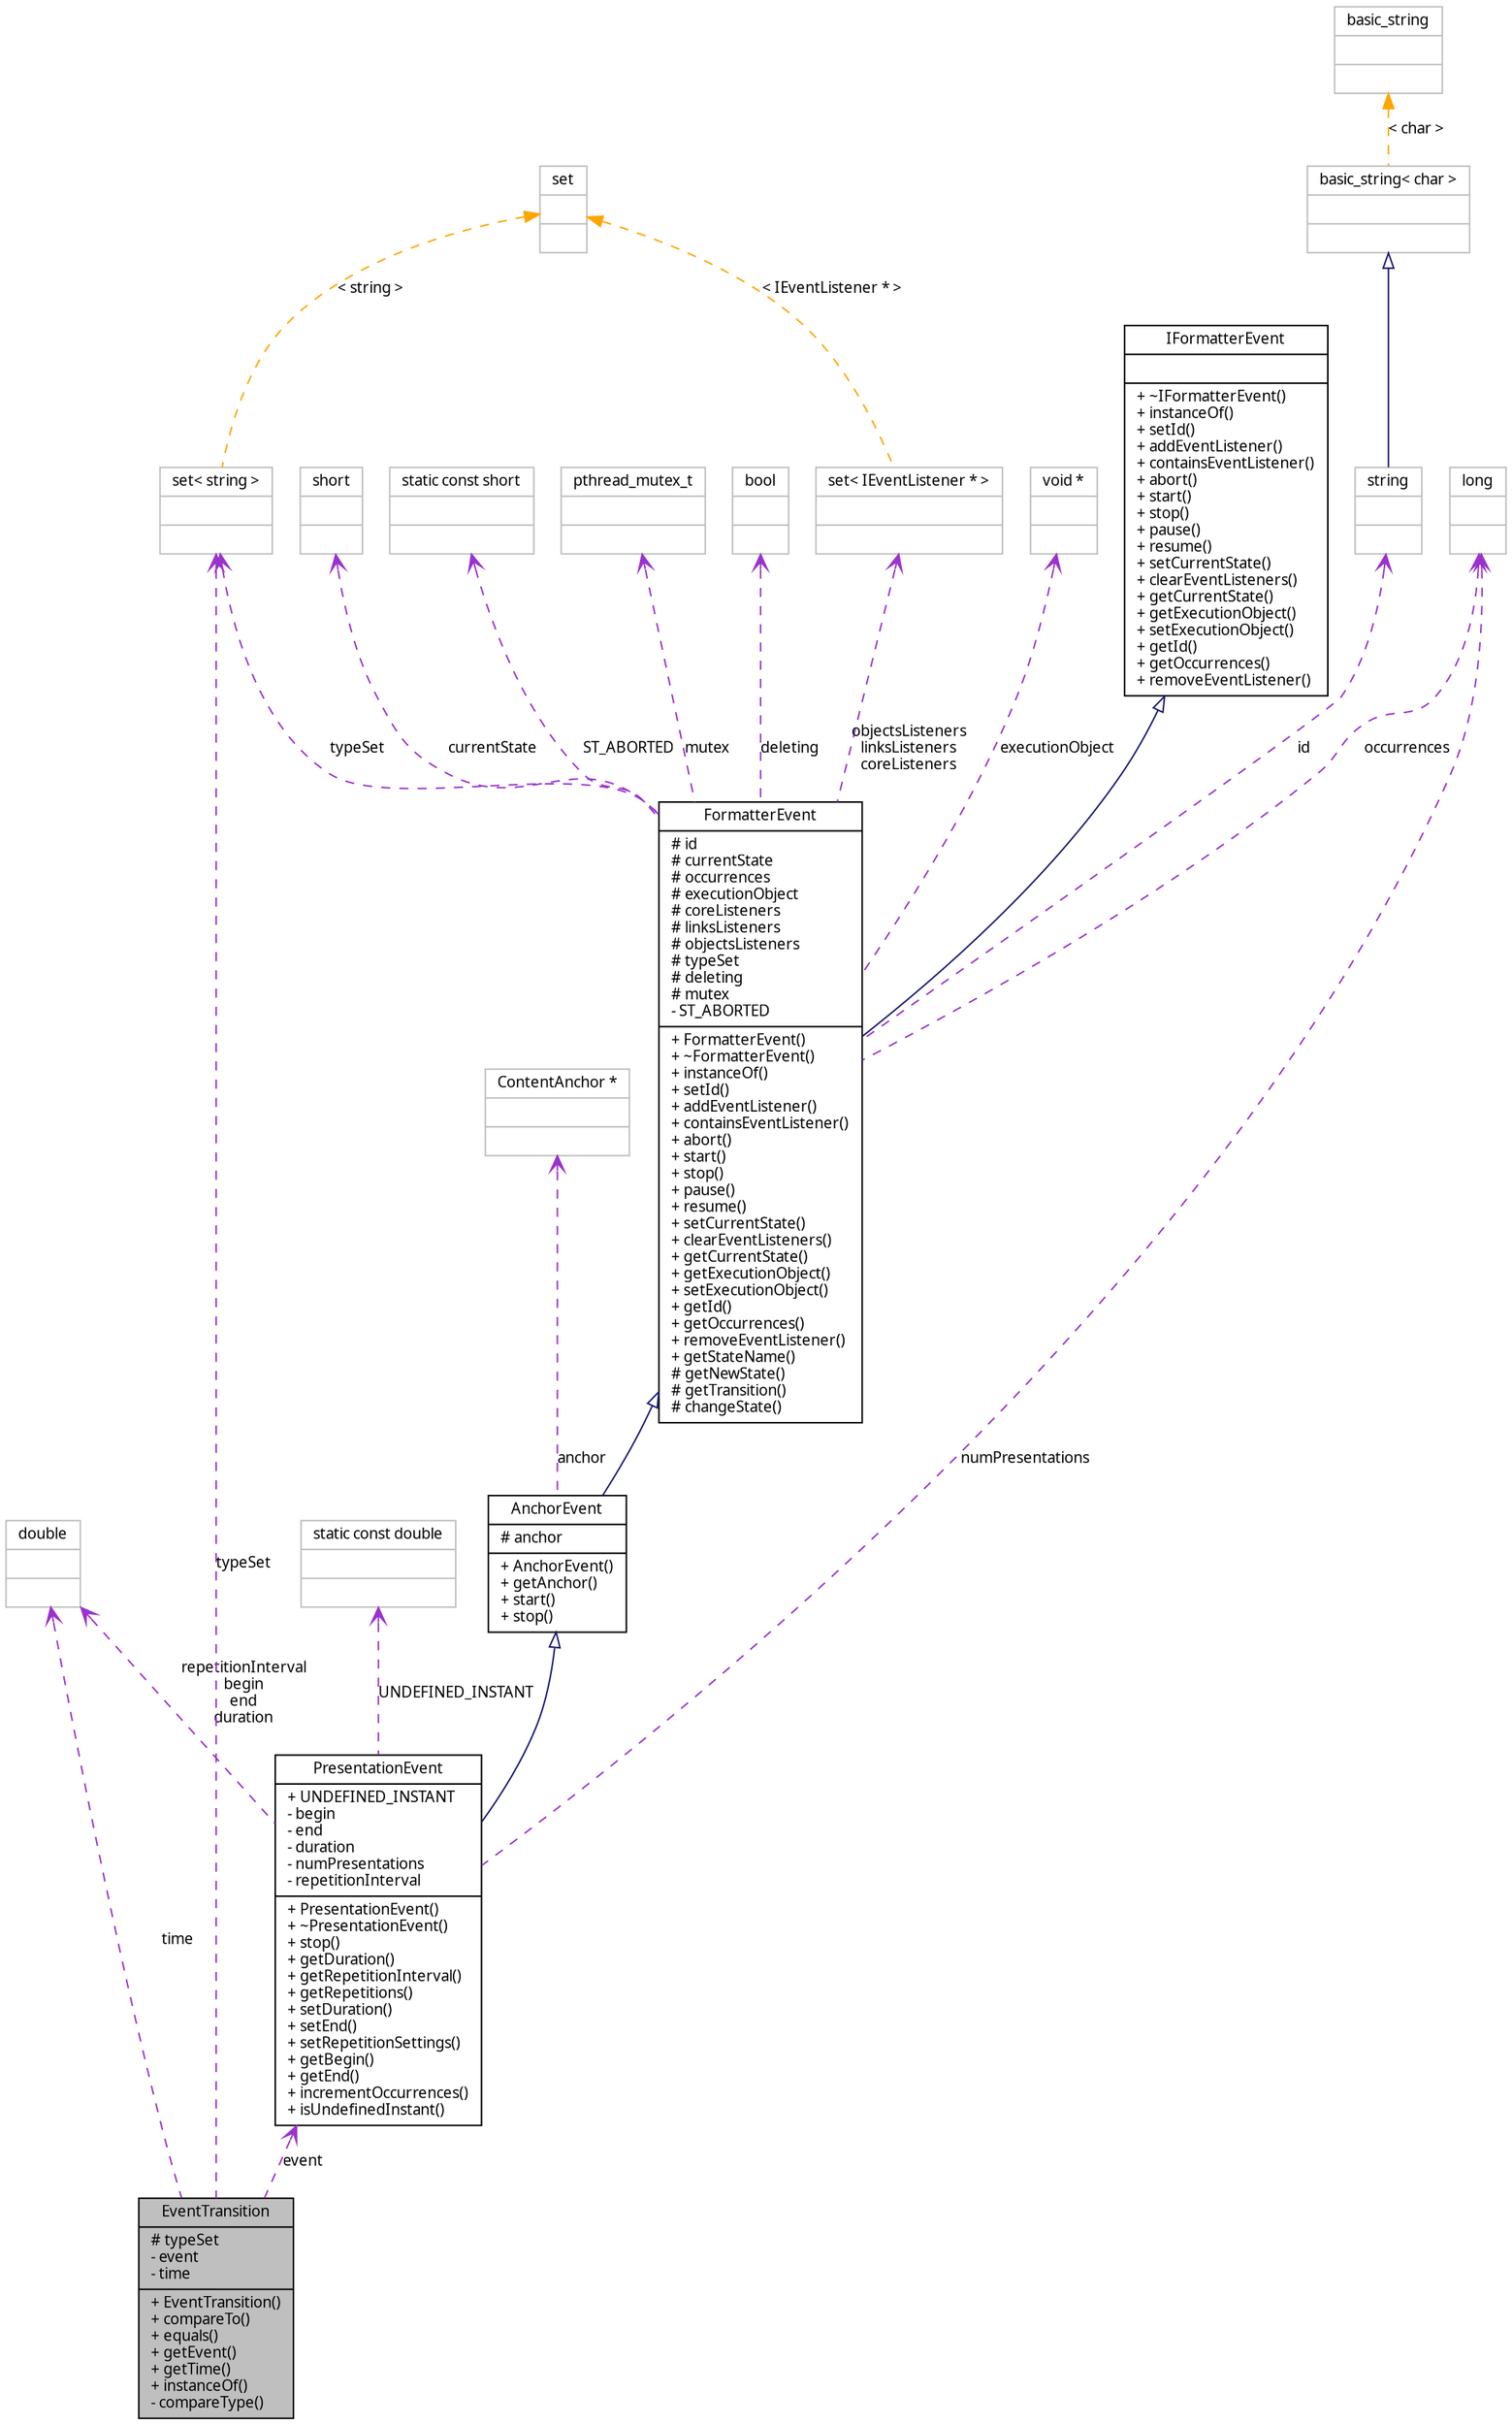 digraph G
{
  edge [fontname="FreeSans.ttf",fontsize=10,labelfontname="FreeSans.ttf",labelfontsize=10];
  node [fontname="FreeSans.ttf",fontsize=10,shape=record];
  Node1 [label="{EventTransition\n|# typeSet\l- event\l- time\l|+ EventTransition()\l+ compareTo()\l+ equals()\l+ getEvent()\l+ getTime()\l+ instanceOf()\l- compareType()\l}",height=0.2,width=0.4,color="black", fillcolor="grey75", style="filled" fontcolor="black"];
  Node2 -> Node1 [dir=back,color="darkorchid3",fontsize=10,style="dashed",label="time",arrowtail="open",fontname="FreeSans.ttf"];
  Node2 [label="{double\n||}",height=0.2,width=0.4,color="grey75", fillcolor="white", style="filled"];
  Node3 -> Node1 [dir=back,color="darkorchid3",fontsize=10,style="dashed",label="typeSet",arrowtail="open",fontname="FreeSans.ttf"];
  Node3 [label="{set\< string \>\n||}",height=0.2,width=0.4,color="grey75", fillcolor="white", style="filled"];
  Node4 -> Node3 [dir=back,color="orange",fontsize=10,style="dashed",label="\< string \>",fontname="FreeSans.ttf"];
  Node4 [label="{set\n||}",height=0.2,width=0.4,color="grey75", fillcolor="white", style="filled",tooltip="STL class."];
  Node5 -> Node1 [dir=back,color="darkorchid3",fontsize=10,style="dashed",label="event",arrowtail="open",fontname="FreeSans.ttf"];
  Node5 [label="{PresentationEvent\n|+ UNDEFINED_INSTANT\l- begin\l- end\l- duration\l- numPresentations\l- repetitionInterval\l|+ PresentationEvent()\l+ ~PresentationEvent()\l+ stop()\l+ getDuration()\l+ getRepetitionInterval()\l+ getRepetitions()\l+ setDuration()\l+ setEnd()\l+ setRepetitionSettings()\l+ getBegin()\l+ getEnd()\l+ incrementOccurrences()\l+ isUndefinedInstant()\l}",height=0.2,width=0.4,color="black", fillcolor="white", style="filled",URL="$classbr_1_1pucrio_1_1telemidia_1_1ginga_1_1ncl_1_1model_1_1event_1_1PresentationEvent.html"];
  Node6 -> Node5 [dir=back,color="midnightblue",fontsize=10,style="solid",arrowtail="empty",fontname="FreeSans.ttf"];
  Node6 [label="{AnchorEvent\n|# anchor\l|+ AnchorEvent()\l+ getAnchor()\l+ start()\l+ stop()\l}",height=0.2,width=0.4,color="black", fillcolor="white", style="filled",URL="$classbr_1_1pucrio_1_1telemidia_1_1ginga_1_1ncl_1_1model_1_1event_1_1AnchorEvent.html"];
  Node7 -> Node6 [dir=back,color="midnightblue",fontsize=10,style="solid",arrowtail="empty",fontname="FreeSans.ttf"];
  Node7 [label="{FormatterEvent\n|# id\l# currentState\l# occurrences\l# executionObject\l# coreListeners\l# linksListeners\l# objectsListeners\l# typeSet\l# deleting\l# mutex\l- ST_ABORTED\l|+ FormatterEvent()\l+ ~FormatterEvent()\l+ instanceOf()\l+ setId()\l+ addEventListener()\l+ containsEventListener()\l+ abort()\l+ start()\l+ stop()\l+ pause()\l+ resume()\l+ setCurrentState()\l+ clearEventListeners()\l+ getCurrentState()\l+ getExecutionObject()\l+ setExecutionObject()\l+ getId()\l+ getOccurrences()\l+ removeEventListener()\l+ getStateName()\l# getNewState()\l# getTransition()\l# changeState()\l}",height=0.2,width=0.4,color="black", fillcolor="white", style="filled",URL="$classbr_1_1pucrio_1_1telemidia_1_1ginga_1_1ncl_1_1model_1_1event_1_1FormatterEvent.html"];
  Node8 -> Node7 [dir=back,color="midnightblue",fontsize=10,style="solid",arrowtail="empty",fontname="FreeSans.ttf"];
  Node8 [label="{IFormatterEvent\n||+ ~IFormatterEvent()\l+ instanceOf()\l+ setId()\l+ addEventListener()\l+ containsEventListener()\l+ abort()\l+ start()\l+ stop()\l+ pause()\l+ resume()\l+ setCurrentState()\l+ clearEventListeners()\l+ getCurrentState()\l+ getExecutionObject()\l+ setExecutionObject()\l+ getId()\l+ getOccurrences()\l+ removeEventListener()\l}",height=0.2,width=0.4,color="black", fillcolor="white", style="filled",URL="$classbr_1_1pucrio_1_1telemidia_1_1ginga_1_1ncl_1_1model_1_1event_1_1IFormatterEvent.html"];
  Node3 -> Node7 [dir=back,color="darkorchid3",fontsize=10,style="dashed",label="typeSet",arrowtail="open",fontname="FreeSans.ttf"];
  Node9 -> Node7 [dir=back,color="darkorchid3",fontsize=10,style="dashed",label="currentState",arrowtail="open",fontname="FreeSans.ttf"];
  Node9 [label="{short\n||}",height=0.2,width=0.4,color="grey75", fillcolor="white", style="filled"];
  Node10 -> Node7 [dir=back,color="darkorchid3",fontsize=10,style="dashed",label="ST_ABORTED",arrowtail="open",fontname="FreeSans.ttf"];
  Node10 [label="{static const short\n||}",height=0.2,width=0.4,color="grey75", fillcolor="white", style="filled"];
  Node11 -> Node7 [dir=back,color="darkorchid3",fontsize=10,style="dashed",label="mutex",arrowtail="open",fontname="FreeSans.ttf"];
  Node11 [label="{pthread_mutex_t\n||}",height=0.2,width=0.4,color="grey75", fillcolor="white", style="filled"];
  Node12 -> Node7 [dir=back,color="darkorchid3",fontsize=10,style="dashed",label="deleting",arrowtail="open",fontname="FreeSans.ttf"];
  Node12 [label="{bool\n||}",height=0.2,width=0.4,color="grey75", fillcolor="white", style="filled"];
  Node13 -> Node7 [dir=back,color="darkorchid3",fontsize=10,style="dashed",label="id",arrowtail="open",fontname="FreeSans.ttf"];
  Node13 [label="{string\n||}",height=0.2,width=0.4,color="grey75", fillcolor="white", style="filled",tooltip="STL class."];
  Node14 -> Node13 [dir=back,color="midnightblue",fontsize=10,style="solid",arrowtail="empty",fontname="FreeSans.ttf"];
  Node14 [label="{basic_string\< char \>\n||}",height=0.2,width=0.4,color="grey75", fillcolor="white", style="filled"];
  Node15 -> Node14 [dir=back,color="orange",fontsize=10,style="dashed",label="\< char \>",fontname="FreeSans.ttf"];
  Node15 [label="{basic_string\n||}",height=0.2,width=0.4,color="grey75", fillcolor="white", style="filled",tooltip="STL class."];
  Node16 -> Node7 [dir=back,color="darkorchid3",fontsize=10,style="dashed",label="objectsListeners\nlinksListeners\ncoreListeners",arrowtail="open",fontname="FreeSans.ttf"];
  Node16 [label="{set\< IEventListener * \>\n||}",height=0.2,width=0.4,color="grey75", fillcolor="white", style="filled"];
  Node4 -> Node16 [dir=back,color="orange",fontsize=10,style="dashed",label="\< IEventListener * \>",fontname="FreeSans.ttf"];
  Node17 -> Node7 [dir=back,color="darkorchid3",fontsize=10,style="dashed",label="occurrences",arrowtail="open",fontname="FreeSans.ttf"];
  Node17 [label="{long\n||}",height=0.2,width=0.4,color="grey75", fillcolor="white", style="filled"];
  Node18 -> Node7 [dir=back,color="darkorchid3",fontsize=10,style="dashed",label="executionObject",arrowtail="open",fontname="FreeSans.ttf"];
  Node18 [label="{void *\n||}",height=0.2,width=0.4,color="grey75", fillcolor="white", style="filled"];
  Node19 -> Node6 [dir=back,color="darkorchid3",fontsize=10,style="dashed",label="anchor",arrowtail="open",fontname="FreeSans.ttf"];
  Node19 [label="{ContentAnchor *\n||}",height=0.2,width=0.4,color="grey75", fillcolor="white", style="filled"];
  Node2 -> Node5 [dir=back,color="darkorchid3",fontsize=10,style="dashed",label="repetitionInterval\nbegin\nend\nduration",arrowtail="open",fontname="FreeSans.ttf"];
  Node20 -> Node5 [dir=back,color="darkorchid3",fontsize=10,style="dashed",label="UNDEFINED_INSTANT",arrowtail="open",fontname="FreeSans.ttf"];
  Node20 [label="{static const double\n||}",height=0.2,width=0.4,color="grey75", fillcolor="white", style="filled"];
  Node17 -> Node5 [dir=back,color="darkorchid3",fontsize=10,style="dashed",label="numPresentations",arrowtail="open",fontname="FreeSans.ttf"];
}

